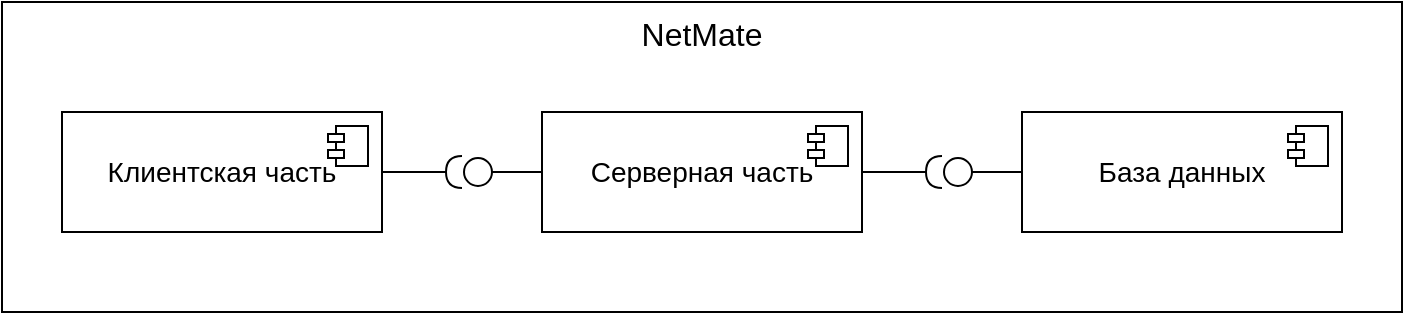 <mxfile version="24.5.5" type="device" pages="3">
  <diagram name="Page-1" id="5f0bae14-7c28-e335-631c-24af17079c00">
    <mxGraphModel dx="1399" dy="783" grid="1" gridSize="10" guides="1" tooltips="1" connect="1" arrows="1" fold="1" page="1" pageScale="1" pageWidth="1100" pageHeight="850" background="none" math="0" shadow="0">
      <root>
        <mxCell id="0" />
        <mxCell id="1" parent="0" />
        <mxCell id="MrcbbKhaGXxf3Vi9aXpZ-23" value="&lt;font style=&quot;font-size: 16px;&quot;&gt;NetMate&lt;/font&gt;" style="rounded=0;whiteSpace=wrap;html=1;align=center;verticalAlign=top;labelPosition=center;verticalLabelPosition=middle;" parent="1" vertex="1">
          <mxGeometry x="170" y="175" width="700" height="155" as="geometry" />
        </mxCell>
        <mxCell id="MrcbbKhaGXxf3Vi9aXpZ-18" style="edgeStyle=orthogonalEdgeStyle;rounded=0;orthogonalLoop=1;jettySize=auto;html=1;exitX=1;exitY=0.5;exitDx=0;exitDy=0;endArrow=halfCircle;endFill=0;" parent="1" source="MrcbbKhaGXxf3Vi9aXpZ-10" edge="1">
          <mxGeometry relative="1" as="geometry">
            <mxPoint x="400" y="260" as="targetPoint" />
          </mxGeometry>
        </mxCell>
        <mxCell id="MrcbbKhaGXxf3Vi9aXpZ-10" value="&lt;span style=&quot;font-size: 14px;&quot;&gt;Клиентская часть&lt;/span&gt;" style="html=1;dropTarget=0;whiteSpace=wrap;fontSize=14;fontStyle=0" parent="1" vertex="1">
          <mxGeometry x="200" y="230" width="160" height="60" as="geometry" />
        </mxCell>
        <mxCell id="MrcbbKhaGXxf3Vi9aXpZ-11" value="" style="shape=module;jettyWidth=8;jettyHeight=4;fontSize=14;" parent="MrcbbKhaGXxf3Vi9aXpZ-10" vertex="1">
          <mxGeometry x="1" width="20" height="20" relative="1" as="geometry">
            <mxPoint x="-27" y="7" as="offset" />
          </mxGeometry>
        </mxCell>
        <mxCell id="MrcbbKhaGXxf3Vi9aXpZ-20" style="edgeStyle=orthogonalEdgeStyle;rounded=0;orthogonalLoop=1;jettySize=auto;html=1;exitX=1;exitY=0.5;exitDx=0;exitDy=0;endArrow=halfCircle;endFill=0;" parent="1" source="MrcbbKhaGXxf3Vi9aXpZ-12" edge="1">
          <mxGeometry relative="1" as="geometry">
            <mxPoint x="640" y="260" as="targetPoint" />
          </mxGeometry>
        </mxCell>
        <mxCell id="MrcbbKhaGXxf3Vi9aXpZ-22" style="edgeStyle=orthogonalEdgeStyle;rounded=0;orthogonalLoop=1;jettySize=auto;html=1;exitX=0;exitY=0.5;exitDx=0;exitDy=0;endArrow=circle;endFill=0;" parent="1" source="MrcbbKhaGXxf3Vi9aXpZ-12" edge="1">
          <mxGeometry relative="1" as="geometry">
            <mxPoint x="400" y="260" as="targetPoint" />
          </mxGeometry>
        </mxCell>
        <mxCell id="MrcbbKhaGXxf3Vi9aXpZ-12" value="&lt;span style=&quot;font-size: 14px;&quot;&gt;Серверная часть&lt;/span&gt;" style="html=1;dropTarget=0;whiteSpace=wrap;fontSize=14;fontStyle=0" parent="1" vertex="1">
          <mxGeometry x="440" y="230" width="160" height="60" as="geometry" />
        </mxCell>
        <mxCell id="MrcbbKhaGXxf3Vi9aXpZ-13" value="" style="shape=module;jettyWidth=8;jettyHeight=4;fontSize=14;" parent="MrcbbKhaGXxf3Vi9aXpZ-12" vertex="1">
          <mxGeometry x="1" width="20" height="20" relative="1" as="geometry">
            <mxPoint x="-27" y="7" as="offset" />
          </mxGeometry>
        </mxCell>
        <mxCell id="MrcbbKhaGXxf3Vi9aXpZ-21" style="edgeStyle=orthogonalEdgeStyle;rounded=0;orthogonalLoop=1;jettySize=auto;html=1;exitX=0;exitY=0.5;exitDx=0;exitDy=0;endArrow=circle;endFill=0;" parent="1" source="MrcbbKhaGXxf3Vi9aXpZ-14" edge="1">
          <mxGeometry relative="1" as="geometry">
            <mxPoint x="640" y="260" as="targetPoint" />
          </mxGeometry>
        </mxCell>
        <mxCell id="MrcbbKhaGXxf3Vi9aXpZ-14" value="&lt;span style=&quot;font-size: 14px;&quot;&gt;База данных&lt;/span&gt;" style="html=1;dropTarget=0;whiteSpace=wrap;fontSize=14;fontStyle=0" parent="1" vertex="1">
          <mxGeometry x="680" y="230" width="160" height="60" as="geometry" />
        </mxCell>
        <mxCell id="MrcbbKhaGXxf3Vi9aXpZ-15" value="" style="shape=module;jettyWidth=8;jettyHeight=4;fontSize=14;" parent="MrcbbKhaGXxf3Vi9aXpZ-14" vertex="1">
          <mxGeometry x="1" width="20" height="20" relative="1" as="geometry">
            <mxPoint x="-27" y="7" as="offset" />
          </mxGeometry>
        </mxCell>
      </root>
    </mxGraphModel>
  </diagram>
  <diagram id="vncX9R6QNjsf2ARA4EyF" name="Страница — 2">
    <mxGraphModel dx="1399" dy="783" grid="1" gridSize="10" guides="1" tooltips="1" connect="1" arrows="1" fold="1" page="1" pageScale="1" pageWidth="827" pageHeight="1169" math="0" shadow="0">
      <root>
        <mxCell id="0" />
        <mxCell id="1" parent="0" />
        <mxCell id="77i7dsQkNjRgF99UxVRS-1" value="&lt;font style=&quot;font-size: 16px;&quot;&gt;NetMate&lt;/font&gt;" style="rounded=0;whiteSpace=wrap;html=1;align=center;verticalAlign=top;labelPosition=center;verticalLabelPosition=middle;movable=0;resizable=0;rotatable=0;deletable=0;editable=0;locked=1;connectable=0;" parent="1" vertex="1">
          <mxGeometry x="100" y="130" width="750" height="370" as="geometry" />
        </mxCell>
        <mxCell id="77i7dsQkNjRgF99UxVRS-2" value="Серверная часть" style="html=1;whiteSpace=wrap;verticalAlign=top;fontSize=15;movable=0;resizable=0;rotatable=0;deletable=0;editable=0;locked=1;connectable=0;" parent="1" vertex="1">
          <mxGeometry x="300" y="175" width="350" height="315" as="geometry" />
        </mxCell>
        <mxCell id="JCziU4_20GwVzB60mhzX-19" style="edgeStyle=orthogonalEdgeStyle;rounded=0;orthogonalLoop=1;jettySize=auto;html=1;exitX=1;exitY=0.5;exitDx=0;exitDy=0;endArrow=halfCircle;endFill=0;fontSize=16;" parent="1" source="77i7dsQkNjRgF99UxVRS-3" edge="1">
          <mxGeometry relative="1" as="geometry">
            <mxPoint x="350" y="255" as="targetPoint" />
          </mxGeometry>
        </mxCell>
        <mxCell id="77i7dsQkNjRgF99UxVRS-3" value="&lt;span style=&quot;font-size: 16px;&quot;&gt;Клиентская&lt;br&gt;часть&lt;/span&gt;" style="html=1;dropTarget=0;whiteSpace=wrap;fontSize=16;fontStyle=0" parent="1" vertex="1">
          <mxGeometry x="120" y="225" width="160" height="60" as="geometry" />
        </mxCell>
        <mxCell id="77i7dsQkNjRgF99UxVRS-4" value="" style="shape=module;jettyWidth=8;jettyHeight=4;fontSize=16;" parent="77i7dsQkNjRgF99UxVRS-3" vertex="1">
          <mxGeometry x="1" width="20" height="20" relative="1" as="geometry">
            <mxPoint x="-27" y="7" as="offset" />
          </mxGeometry>
        </mxCell>
        <mxCell id="UOu_97NfurmGt7VmjblT-16" style="edgeStyle=orthogonalEdgeStyle;rounded=0;orthogonalLoop=1;jettySize=auto;html=1;exitX=0.25;exitY=1;exitDx=0;exitDy=0;endArrow=circle;endFill=0;" parent="1" source="77i7dsQkNjRgF99UxVRS-5" edge="1">
          <mxGeometry relative="1" as="geometry">
            <mxPoint x="690" y="380" as="targetPoint" />
            <Array as="points">
              <mxPoint x="730" y="285" />
              <mxPoint x="730" y="380" />
            </Array>
          </mxGeometry>
        </mxCell>
        <mxCell id="UOu_97NfurmGt7VmjblT-17" style="edgeStyle=orthogonalEdgeStyle;rounded=0;orthogonalLoop=1;jettySize=auto;html=1;exitX=0.75;exitY=1;exitDx=0;exitDy=0;endArrow=circle;endFill=0;" parent="1" source="77i7dsQkNjRgF99UxVRS-5" edge="1">
          <mxGeometry relative="1" as="geometry">
            <mxPoint x="690" y="450" as="targetPoint" />
            <Array as="points">
              <mxPoint x="760" y="285" />
              <mxPoint x="760" y="450" />
            </Array>
          </mxGeometry>
        </mxCell>
        <mxCell id="77i7dsQkNjRgF99UxVRS-5" value="&lt;span style=&quot;font-size: 16px;&quot;&gt;СУБД&lt;/span&gt;" style="html=1;dropTarget=0;whiteSpace=wrap;fontSize=16;fontStyle=0" parent="1" vertex="1">
          <mxGeometry x="667" y="225" width="160" height="60" as="geometry" />
        </mxCell>
        <mxCell id="77i7dsQkNjRgF99UxVRS-6" value="" style="shape=module;jettyWidth=8;jettyHeight=4;fontSize=16;" parent="77i7dsQkNjRgF99UxVRS-5" vertex="1">
          <mxGeometry x="1" width="20" height="20" relative="1" as="geometry">
            <mxPoint x="-27" y="7" as="offset" />
          </mxGeometry>
        </mxCell>
        <mxCell id="UOu_97NfurmGt7VmjblT-4" style="edgeStyle=orthogonalEdgeStyle;rounded=0;orthogonalLoop=1;jettySize=auto;html=1;exitX=0.5;exitY=1;exitDx=0;exitDy=0;fontSize=16;endArrow=halfCircle;endFill=0;" parent="1" source="77i7dsQkNjRgF99UxVRS-7" edge="1">
          <mxGeometry relative="1" as="geometry">
            <mxPoint x="390" y="530" as="targetPoint" />
          </mxGeometry>
        </mxCell>
        <mxCell id="UOu_97NfurmGt7VmjblT-14" style="edgeStyle=orthogonalEdgeStyle;rounded=0;orthogonalLoop=1;jettySize=auto;html=1;exitX=1;exitY=0.5;exitDx=0;exitDy=0;endArrow=halfCircle;endFill=0;" parent="1" source="77i7dsQkNjRgF99UxVRS-7" edge="1">
          <mxGeometry relative="1" as="geometry">
            <mxPoint x="690" y="380" as="targetPoint" />
          </mxGeometry>
        </mxCell>
        <mxCell id="77i7dsQkNjRgF99UxVRS-7" value="&lt;span style=&quot;font-size: 16px;&quot;&gt;Модуль&lt;br style=&quot;font-size: 16px;&quot;&gt;авторизации&lt;/span&gt;" style="html=1;dropTarget=0;whiteSpace=wrap;fontSize=16;fontStyle=0" parent="1" vertex="1">
          <mxGeometry x="310" y="350" width="160" height="60" as="geometry" />
        </mxCell>
        <mxCell id="77i7dsQkNjRgF99UxVRS-8" value="" style="shape=module;jettyWidth=8;jettyHeight=4;fontSize=16;" parent="77i7dsQkNjRgF99UxVRS-7" vertex="1">
          <mxGeometry x="1" width="20" height="20" relative="1" as="geometry">
            <mxPoint x="-27" y="7" as="offset" />
          </mxGeometry>
        </mxCell>
        <mxCell id="UOu_97NfurmGt7VmjblT-6" style="edgeStyle=orthogonalEdgeStyle;rounded=0;orthogonalLoop=1;jettySize=auto;html=1;exitX=0.5;exitY=1;exitDx=0;exitDy=0;fontSize=16;endArrow=halfCircle;endFill=0;" parent="1" source="77i7dsQkNjRgF99UxVRS-9" edge="1">
          <mxGeometry relative="1" as="geometry">
            <mxPoint x="560" y="530" as="targetPoint" />
          </mxGeometry>
        </mxCell>
        <mxCell id="UOu_97NfurmGt7VmjblT-15" style="edgeStyle=orthogonalEdgeStyle;rounded=0;orthogonalLoop=1;jettySize=auto;html=1;exitX=1;exitY=0.5;exitDx=0;exitDy=0;endArrow=halfCircle;endFill=0;" parent="1" source="77i7dsQkNjRgF99UxVRS-9" edge="1">
          <mxGeometry relative="1" as="geometry">
            <mxPoint x="690" y="450" as="targetPoint" />
          </mxGeometry>
        </mxCell>
        <mxCell id="77i7dsQkNjRgF99UxVRS-9" value="&lt;span style=&quot;font-size: 16px;&quot;&gt;Модуль &lt;br style=&quot;font-size: 16px;&quot;&gt;трансляции&lt;/span&gt;" style="html=1;dropTarget=0;whiteSpace=wrap;fontSize=16;fontStyle=0" parent="1" vertex="1">
          <mxGeometry x="480" y="420" width="160" height="60" as="geometry" />
        </mxCell>
        <mxCell id="77i7dsQkNjRgF99UxVRS-10" value="" style="shape=module;jettyWidth=8;jettyHeight=4;fontSize=16;" parent="77i7dsQkNjRgF99UxVRS-9" vertex="1">
          <mxGeometry x="1" width="20" height="20" relative="1" as="geometry">
            <mxPoint x="-27" y="7" as="offset" />
          </mxGeometry>
        </mxCell>
        <mxCell id="JCziU4_20GwVzB60mhzX-20" style="edgeStyle=orthogonalEdgeStyle;rounded=0;orthogonalLoop=1;jettySize=auto;html=1;exitX=0;exitY=0.5;exitDx=0;exitDy=0;endArrow=circle;endFill=0;fontSize=16;" parent="1" source="JCziU4_20GwVzB60mhzX-1" edge="1">
          <mxGeometry relative="1" as="geometry">
            <mxPoint x="350" y="255" as="targetPoint" />
          </mxGeometry>
        </mxCell>
        <mxCell id="UOu_97NfurmGt7VmjblT-8" value="use" style="rounded=0;orthogonalLoop=1;jettySize=auto;html=1;exitX=0.5;exitY=1;exitDx=0;exitDy=0;entryX=0.5;entryY=0;entryDx=0;entryDy=0;dashed=1;endArrow=open;endFill=0;fontSize=15;" parent="1" source="JCziU4_20GwVzB60mhzX-1" target="77i7dsQkNjRgF99UxVRS-7" edge="1">
          <mxGeometry relative="1" as="geometry" />
        </mxCell>
        <mxCell id="UOu_97NfurmGt7VmjblT-9" value="use" style="rounded=0;orthogonalLoop=1;jettySize=auto;html=1;exitX=0.5;exitY=1;exitDx=0;exitDy=0;entryX=0.5;entryY=0;entryDx=0;entryDy=0;endArrow=open;endFill=0;dashed=1;fontSize=15;" parent="1" source="JCziU4_20GwVzB60mhzX-1" target="77i7dsQkNjRgF99UxVRS-9" edge="1">
          <mxGeometry relative="1" as="geometry" />
        </mxCell>
        <mxCell id="JCziU4_20GwVzB60mhzX-1" value="Графический&lt;br style=&quot;font-size: 16px;&quot;&gt;интерфейс" style="html=1;dropTarget=0;whiteSpace=wrap;fontSize=16;fontStyle=0" parent="1" vertex="1">
          <mxGeometry x="400" y="225" width="160" height="60" as="geometry" />
        </mxCell>
        <mxCell id="JCziU4_20GwVzB60mhzX-2" value="" style="shape=module;jettyWidth=8;jettyHeight=4;fontSize=16;" parent="JCziU4_20GwVzB60mhzX-1" vertex="1">
          <mxGeometry x="1" width="20" height="20" relative="1" as="geometry">
            <mxPoint x="-27" y="7" as="offset" />
          </mxGeometry>
        </mxCell>
        <mxCell id="UOu_97NfurmGt7VmjblT-7" style="edgeStyle=orthogonalEdgeStyle;rounded=0;orthogonalLoop=1;jettySize=auto;html=1;exitX=0.5;exitY=0;exitDx=0;exitDy=0;fontSize=16;endArrow=circle;endFill=0;" parent="1" source="JCziU4_20GwVzB60mhzX-11" edge="1">
          <mxGeometry relative="1" as="geometry">
            <mxPoint x="560" y="530" as="targetPoint" />
          </mxGeometry>
        </mxCell>
        <mxCell id="JCziU4_20GwVzB60mhzX-11" value="LiveKit" style="html=1;dropTarget=0;whiteSpace=wrap;fontSize=16;fontStyle=0" parent="1" vertex="1">
          <mxGeometry x="480" y="570" width="160" height="60" as="geometry" />
        </mxCell>
        <mxCell id="JCziU4_20GwVzB60mhzX-12" value="" style="shape=module;jettyWidth=8;jettyHeight=4;fontSize=16;" parent="JCziU4_20GwVzB60mhzX-11" vertex="1">
          <mxGeometry x="1" width="20" height="20" relative="1" as="geometry">
            <mxPoint x="-27" y="7" as="offset" />
          </mxGeometry>
        </mxCell>
        <mxCell id="UOu_97NfurmGt7VmjblT-5" style="edgeStyle=orthogonalEdgeStyle;rounded=0;orthogonalLoop=1;jettySize=auto;html=1;exitX=0.5;exitY=0;exitDx=0;exitDy=0;fontSize=16;endArrow=circle;endFill=0;" parent="1" source="JCziU4_20GwVzB60mhzX-13" edge="1">
          <mxGeometry relative="1" as="geometry">
            <mxPoint x="390" y="530" as="targetPoint" />
          </mxGeometry>
        </mxCell>
        <mxCell id="JCziU4_20GwVzB60mhzX-13" value="Clerk" style="html=1;dropTarget=0;whiteSpace=wrap;fontSize=16;fontStyle=0" parent="1" vertex="1">
          <mxGeometry x="310" y="570" width="160" height="60" as="geometry" />
        </mxCell>
        <mxCell id="JCziU4_20GwVzB60mhzX-14" value="" style="shape=module;jettyWidth=8;jettyHeight=4;fontSize=16;" parent="JCziU4_20GwVzB60mhzX-13" vertex="1">
          <mxGeometry x="1" width="20" height="20" relative="1" as="geometry">
            <mxPoint x="-27" y="7" as="offset" />
          </mxGeometry>
        </mxCell>
      </root>
    </mxGraphModel>
  </diagram>
  <diagram id="GF0YDqDGA1Ok8eJGb5I6" name="Страница — 3">
    <mxGraphModel dx="1399" dy="783" grid="1" gridSize="10" guides="1" tooltips="1" connect="1" arrows="1" fold="1" page="1" pageScale="1" pageWidth="827" pageHeight="1169" math="0" shadow="0">
      <root>
        <mxCell id="0" />
        <mxCell id="1" parent="0" />
        <mxCell id="iRsR_SoxZmpLAucTL3d7-1" value="&lt;font style=&quot;font-size: 16px;&quot;&gt;NetMate&lt;/font&gt;" style="rounded=0;whiteSpace=wrap;html=1;align=center;verticalAlign=top;labelPosition=center;verticalLabelPosition=middle;" vertex="1" parent="1">
          <mxGeometry x="20" y="60" width="700" height="155" as="geometry" />
        </mxCell>
        <mxCell id="iRsR_SoxZmpLAucTL3d7-2" style="edgeStyle=orthogonalEdgeStyle;rounded=0;orthogonalLoop=1;jettySize=auto;html=1;exitX=1;exitY=0.5;exitDx=0;exitDy=0;endArrow=halfCircle;endFill=0;" edge="1" parent="1" source="iRsR_SoxZmpLAucTL3d7-3">
          <mxGeometry relative="1" as="geometry">
            <mxPoint x="250" y="145" as="targetPoint" />
          </mxGeometry>
        </mxCell>
        <mxCell id="iRsR_SoxZmpLAucTL3d7-3" value="&lt;span style=&quot;font-size: 14px;&quot;&gt;Клиентская часть&lt;/span&gt;" style="html=1;dropTarget=0;whiteSpace=wrap;fontSize=14;fontStyle=0" vertex="1" parent="1">
          <mxGeometry x="50" y="115" width="160" height="60" as="geometry" />
        </mxCell>
        <mxCell id="iRsR_SoxZmpLAucTL3d7-4" value="" style="shape=module;jettyWidth=8;jettyHeight=4;fontSize=14;" vertex="1" parent="iRsR_SoxZmpLAucTL3d7-3">
          <mxGeometry x="1" width="20" height="20" relative="1" as="geometry">
            <mxPoint x="-27" y="7" as="offset" />
          </mxGeometry>
        </mxCell>
        <mxCell id="iRsR_SoxZmpLAucTL3d7-5" style="edgeStyle=orthogonalEdgeStyle;rounded=0;orthogonalLoop=1;jettySize=auto;html=1;exitX=1;exitY=0.5;exitDx=0;exitDy=0;endArrow=halfCircle;endFill=0;" edge="1" parent="1" source="iRsR_SoxZmpLAucTL3d7-7">
          <mxGeometry relative="1" as="geometry">
            <mxPoint x="490" y="145" as="targetPoint" />
          </mxGeometry>
        </mxCell>
        <mxCell id="iRsR_SoxZmpLAucTL3d7-6" style="edgeStyle=orthogonalEdgeStyle;rounded=0;orthogonalLoop=1;jettySize=auto;html=1;exitX=0;exitY=0.5;exitDx=0;exitDy=0;endArrow=circle;endFill=0;" edge="1" parent="1" source="iRsR_SoxZmpLAucTL3d7-7">
          <mxGeometry relative="1" as="geometry">
            <mxPoint x="250" y="145" as="targetPoint" />
          </mxGeometry>
        </mxCell>
        <mxCell id="iRsR_SoxZmpLAucTL3d7-17" style="edgeStyle=orthogonalEdgeStyle;rounded=0;orthogonalLoop=1;jettySize=auto;html=1;exitX=0.75;exitY=1;exitDx=0;exitDy=0;endArrow=halfCircle;endFill=0;" edge="1" parent="1" source="iRsR_SoxZmpLAucTL3d7-7">
          <mxGeometry relative="1" as="geometry">
            <mxPoint x="410" y="240" as="targetPoint" />
          </mxGeometry>
        </mxCell>
        <mxCell id="iRsR_SoxZmpLAucTL3d7-18" style="edgeStyle=orthogonalEdgeStyle;rounded=0;orthogonalLoop=1;jettySize=auto;html=1;exitX=0.25;exitY=1;exitDx=0;exitDy=0;endArrow=halfCircle;endFill=0;" edge="1" parent="1" source="iRsR_SoxZmpLAucTL3d7-7">
          <mxGeometry relative="1" as="geometry">
            <mxPoint x="330" y="240" as="targetPoint" />
          </mxGeometry>
        </mxCell>
        <mxCell id="iRsR_SoxZmpLAucTL3d7-7" value="&lt;span style=&quot;font-size: 14px;&quot;&gt;Серверная часть&lt;/span&gt;" style="html=1;dropTarget=0;whiteSpace=wrap;fontSize=14;fontStyle=0" vertex="1" parent="1">
          <mxGeometry x="290" y="115" width="160" height="60" as="geometry" />
        </mxCell>
        <mxCell id="iRsR_SoxZmpLAucTL3d7-8" value="" style="shape=module;jettyWidth=8;jettyHeight=4;fontSize=14;" vertex="1" parent="iRsR_SoxZmpLAucTL3d7-7">
          <mxGeometry x="1" width="20" height="20" relative="1" as="geometry">
            <mxPoint x="-27" y="7" as="offset" />
          </mxGeometry>
        </mxCell>
        <mxCell id="iRsR_SoxZmpLAucTL3d7-9" style="edgeStyle=orthogonalEdgeStyle;rounded=0;orthogonalLoop=1;jettySize=auto;html=1;exitX=0;exitY=0.5;exitDx=0;exitDy=0;endArrow=circle;endFill=0;" edge="1" parent="1" source="iRsR_SoxZmpLAucTL3d7-10">
          <mxGeometry relative="1" as="geometry">
            <mxPoint x="490" y="145" as="targetPoint" />
          </mxGeometry>
        </mxCell>
        <mxCell id="iRsR_SoxZmpLAucTL3d7-10" value="&lt;span style=&quot;font-size: 14px;&quot;&gt;База данных&lt;/span&gt;" style="html=1;dropTarget=0;whiteSpace=wrap;fontSize=14;fontStyle=0" vertex="1" parent="1">
          <mxGeometry x="530" y="115" width="160" height="60" as="geometry" />
        </mxCell>
        <mxCell id="iRsR_SoxZmpLAucTL3d7-11" value="" style="shape=module;jettyWidth=8;jettyHeight=4;fontSize=14;" vertex="1" parent="iRsR_SoxZmpLAucTL3d7-10">
          <mxGeometry x="1" width="20" height="20" relative="1" as="geometry">
            <mxPoint x="-27" y="7" as="offset" />
          </mxGeometry>
        </mxCell>
        <mxCell id="iRsR_SoxZmpLAucTL3d7-19" style="edgeStyle=orthogonalEdgeStyle;rounded=0;orthogonalLoop=1;jettySize=auto;html=1;exitX=1;exitY=0.5;exitDx=0;exitDy=0;endArrow=circle;endFill=0;" edge="1" parent="1" source="iRsR_SoxZmpLAucTL3d7-12">
          <mxGeometry relative="1" as="geometry">
            <mxPoint x="330" y="240" as="targetPoint" />
            <Array as="points">
              <mxPoint x="330" y="270" />
            </Array>
          </mxGeometry>
        </mxCell>
        <mxCell id="iRsR_SoxZmpLAucTL3d7-12" value="&lt;span style=&quot;font-size: 14px;&quot;&gt;Clerk&lt;/span&gt;" style="html=1;dropTarget=0;whiteSpace=wrap;fontSize=14;fontStyle=0" vertex="1" parent="1">
          <mxGeometry x="50" y="240" width="160" height="60" as="geometry" />
        </mxCell>
        <mxCell id="iRsR_SoxZmpLAucTL3d7-13" value="" style="shape=module;jettyWidth=8;jettyHeight=4;fontSize=14;" vertex="1" parent="iRsR_SoxZmpLAucTL3d7-12">
          <mxGeometry x="1" width="20" height="20" relative="1" as="geometry">
            <mxPoint x="-27" y="7" as="offset" />
          </mxGeometry>
        </mxCell>
        <mxCell id="iRsR_SoxZmpLAucTL3d7-20" style="edgeStyle=orthogonalEdgeStyle;rounded=0;orthogonalLoop=1;jettySize=auto;html=1;exitX=0;exitY=0.5;exitDx=0;exitDy=0;endArrow=circle;endFill=0;" edge="1" parent="1" source="iRsR_SoxZmpLAucTL3d7-14">
          <mxGeometry relative="1" as="geometry">
            <mxPoint x="410" y="240" as="targetPoint" />
            <Array as="points">
              <mxPoint x="410" y="270" />
            </Array>
          </mxGeometry>
        </mxCell>
        <mxCell id="iRsR_SoxZmpLAucTL3d7-14" value="&lt;span style=&quot;font-size: 14px;&quot;&gt;LiveKit&lt;/span&gt;" style="html=1;dropTarget=0;whiteSpace=wrap;fontSize=14;fontStyle=0" vertex="1" parent="1">
          <mxGeometry x="530" y="240" width="160" height="60" as="geometry" />
        </mxCell>
        <mxCell id="iRsR_SoxZmpLAucTL3d7-15" value="" style="shape=module;jettyWidth=8;jettyHeight=4;fontSize=14;" vertex="1" parent="iRsR_SoxZmpLAucTL3d7-14">
          <mxGeometry x="1" width="20" height="20" relative="1" as="geometry">
            <mxPoint x="-27" y="7" as="offset" />
          </mxGeometry>
        </mxCell>
      </root>
    </mxGraphModel>
  </diagram>
</mxfile>
